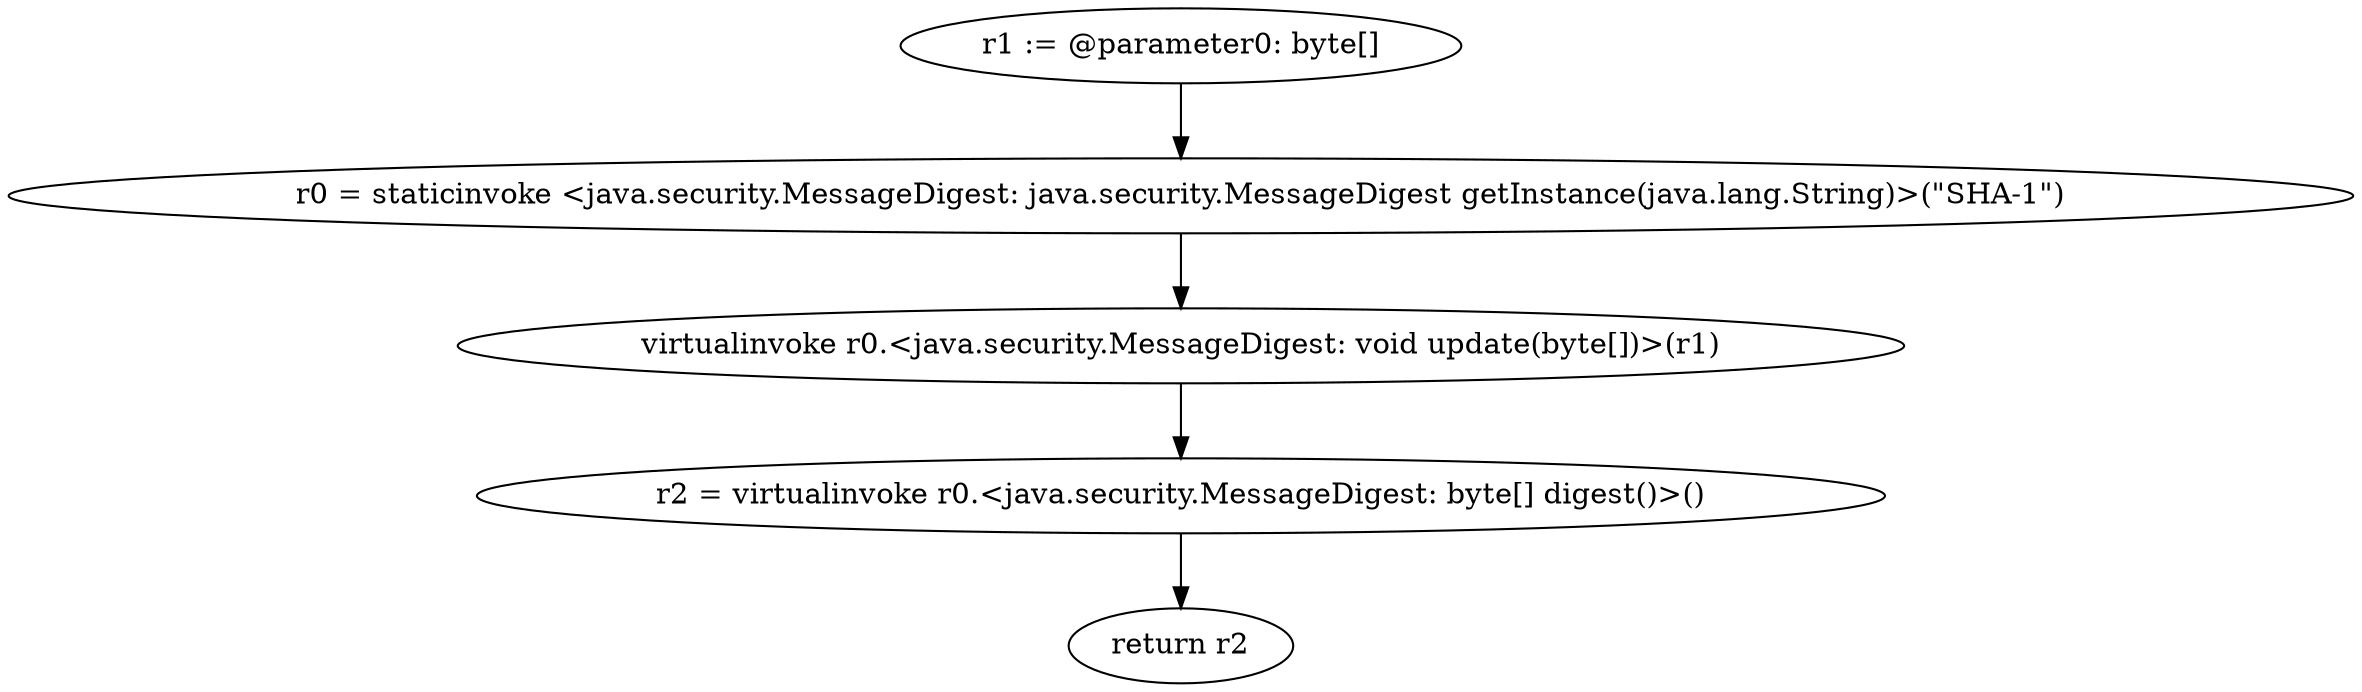 digraph "unitGraph" {
    "r1 := @parameter0: byte[]"
    "r0 = staticinvoke <java.security.MessageDigest: java.security.MessageDigest getInstance(java.lang.String)>(\"SHA-1\")"
    "virtualinvoke r0.<java.security.MessageDigest: void update(byte[])>(r1)"
    "r2 = virtualinvoke r0.<java.security.MessageDigest: byte[] digest()>()"
    "return r2"
    "r1 := @parameter0: byte[]"->"r0 = staticinvoke <java.security.MessageDigest: java.security.MessageDigest getInstance(java.lang.String)>(\"SHA-1\")";
    "r0 = staticinvoke <java.security.MessageDigest: java.security.MessageDigest getInstance(java.lang.String)>(\"SHA-1\")"->"virtualinvoke r0.<java.security.MessageDigest: void update(byte[])>(r1)";
    "virtualinvoke r0.<java.security.MessageDigest: void update(byte[])>(r1)"->"r2 = virtualinvoke r0.<java.security.MessageDigest: byte[] digest()>()";
    "r2 = virtualinvoke r0.<java.security.MessageDigest: byte[] digest()>()"->"return r2";
}
